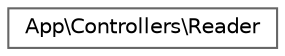 digraph "Graphical Class Hierarchy"
{
 // LATEX_PDF_SIZE
  bgcolor="transparent";
  edge [fontname=Helvetica,fontsize=10,labelfontname=Helvetica,labelfontsize=10];
  node [fontname=Helvetica,fontsize=10,shape=box,height=0.2,width=0.4];
  rankdir="LR";
  Node0 [id="Node000000",label="App\\Controllers\\Reader",height=0.2,width=0.4,color="grey40", fillcolor="white", style="filled",URL="$classApp_1_1Controllers_1_1Reader.html",tooltip=" "];
}
